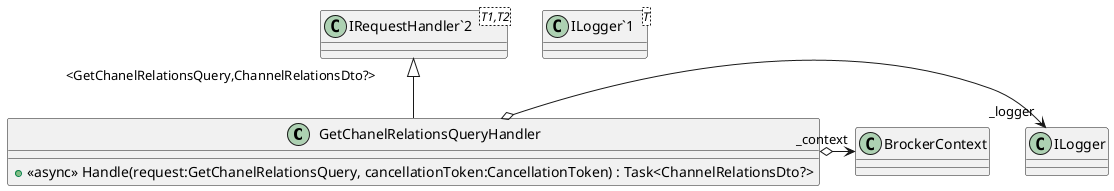 @startuml
class GetChanelRelationsQueryHandler {
    + <<async>> Handle(request:GetChanelRelationsQuery, cancellationToken:CancellationToken) : Task<СhannelRelationsDto?>
}
class "ILogger`1"<T> {
}
class "IRequestHandler`2"<T1,T2> {
}
"IRequestHandler`2" "<GetChanelRelationsQuery,СhannelRelationsDto?>" <|-- GetChanelRelationsQueryHandler
GetChanelRelationsQueryHandler o-> "_logger" ILogger
GetChanelRelationsQueryHandler o-> "_context" BrockerContext
@enduml
